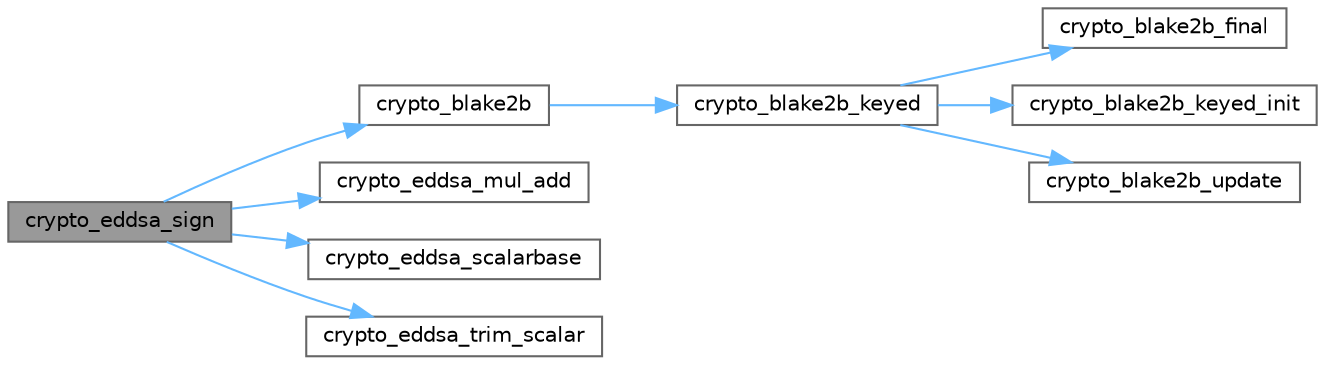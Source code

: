 digraph "crypto_eddsa_sign"
{
 // LATEX_PDF_SIZE
  bgcolor="transparent";
  edge [fontname=Helvetica,fontsize=10,labelfontname=Helvetica,labelfontsize=10];
  node [fontname=Helvetica,fontsize=10,shape=box,height=0.2,width=0.4];
  rankdir="LR";
  Node1 [id="Node000001",label="crypto_eddsa_sign",height=0.2,width=0.4,color="gray40", fillcolor="grey60", style="filled", fontcolor="black",tooltip=" "];
  Node1 -> Node2 [id="edge1_Node000001_Node000002",color="steelblue1",style="solid",tooltip=" "];
  Node2 [id="Node000002",label="crypto_blake2b",height=0.2,width=0.4,color="grey40", fillcolor="white", style="filled",URL="$monocypher_8c.html#a1121defb33e0af351020c4f2de6fafd7",tooltip=" "];
  Node2 -> Node3 [id="edge2_Node000002_Node000003",color="steelblue1",style="solid",tooltip=" "];
  Node3 [id="Node000003",label="crypto_blake2b_keyed",height=0.2,width=0.4,color="grey40", fillcolor="white", style="filled",URL="$monocypher_8c.html#a5a1dd8ddab4f2f4122ba80a8ab42d75b",tooltip=" "];
  Node3 -> Node4 [id="edge3_Node000003_Node000004",color="steelblue1",style="solid",tooltip=" "];
  Node4 [id="Node000004",label="crypto_blake2b_final",height=0.2,width=0.4,color="grey40", fillcolor="white", style="filled",URL="$monocypher_8c.html#a1422c3757f13d228c1ac3dc936490c62",tooltip=" "];
  Node3 -> Node5 [id="edge4_Node000003_Node000005",color="steelblue1",style="solid",tooltip=" "];
  Node5 [id="Node000005",label="crypto_blake2b_keyed_init",height=0.2,width=0.4,color="grey40", fillcolor="white", style="filled",URL="$monocypher_8c.html#a60bd082f576523e713412c7ec795d502",tooltip=" "];
  Node3 -> Node6 [id="edge5_Node000003_Node000006",color="steelblue1",style="solid",tooltip=" "];
  Node6 [id="Node000006",label="crypto_blake2b_update",height=0.2,width=0.4,color="grey40", fillcolor="white", style="filled",URL="$monocypher_8c.html#a0d11738421fa5018ed0ec03e434c1274",tooltip=" "];
  Node1 -> Node7 [id="edge6_Node000001_Node000007",color="steelblue1",style="solid",tooltip=" "];
  Node7 [id="Node000007",label="crypto_eddsa_mul_add",height=0.2,width=0.4,color="grey40", fillcolor="white", style="filled",URL="$monocypher_8c.html#a695b55d93cdeaa1b75688389e4aa45c8",tooltip=" "];
  Node1 -> Node8 [id="edge7_Node000001_Node000008",color="steelblue1",style="solid",tooltip=" "];
  Node8 [id="Node000008",label="crypto_eddsa_scalarbase",height=0.2,width=0.4,color="grey40", fillcolor="white", style="filled",URL="$monocypher_8c.html#ad2f363aee48f6c6e4b0ea3d14faf6ac2",tooltip=" "];
  Node1 -> Node9 [id="edge8_Node000001_Node000009",color="steelblue1",style="solid",tooltip=" "];
  Node9 [id="Node000009",label="crypto_eddsa_trim_scalar",height=0.2,width=0.4,color="grey40", fillcolor="white", style="filled",URL="$monocypher_8c.html#ab5b4a924922762e4c39b93b1dc1a0d50",tooltip=" "];
}
